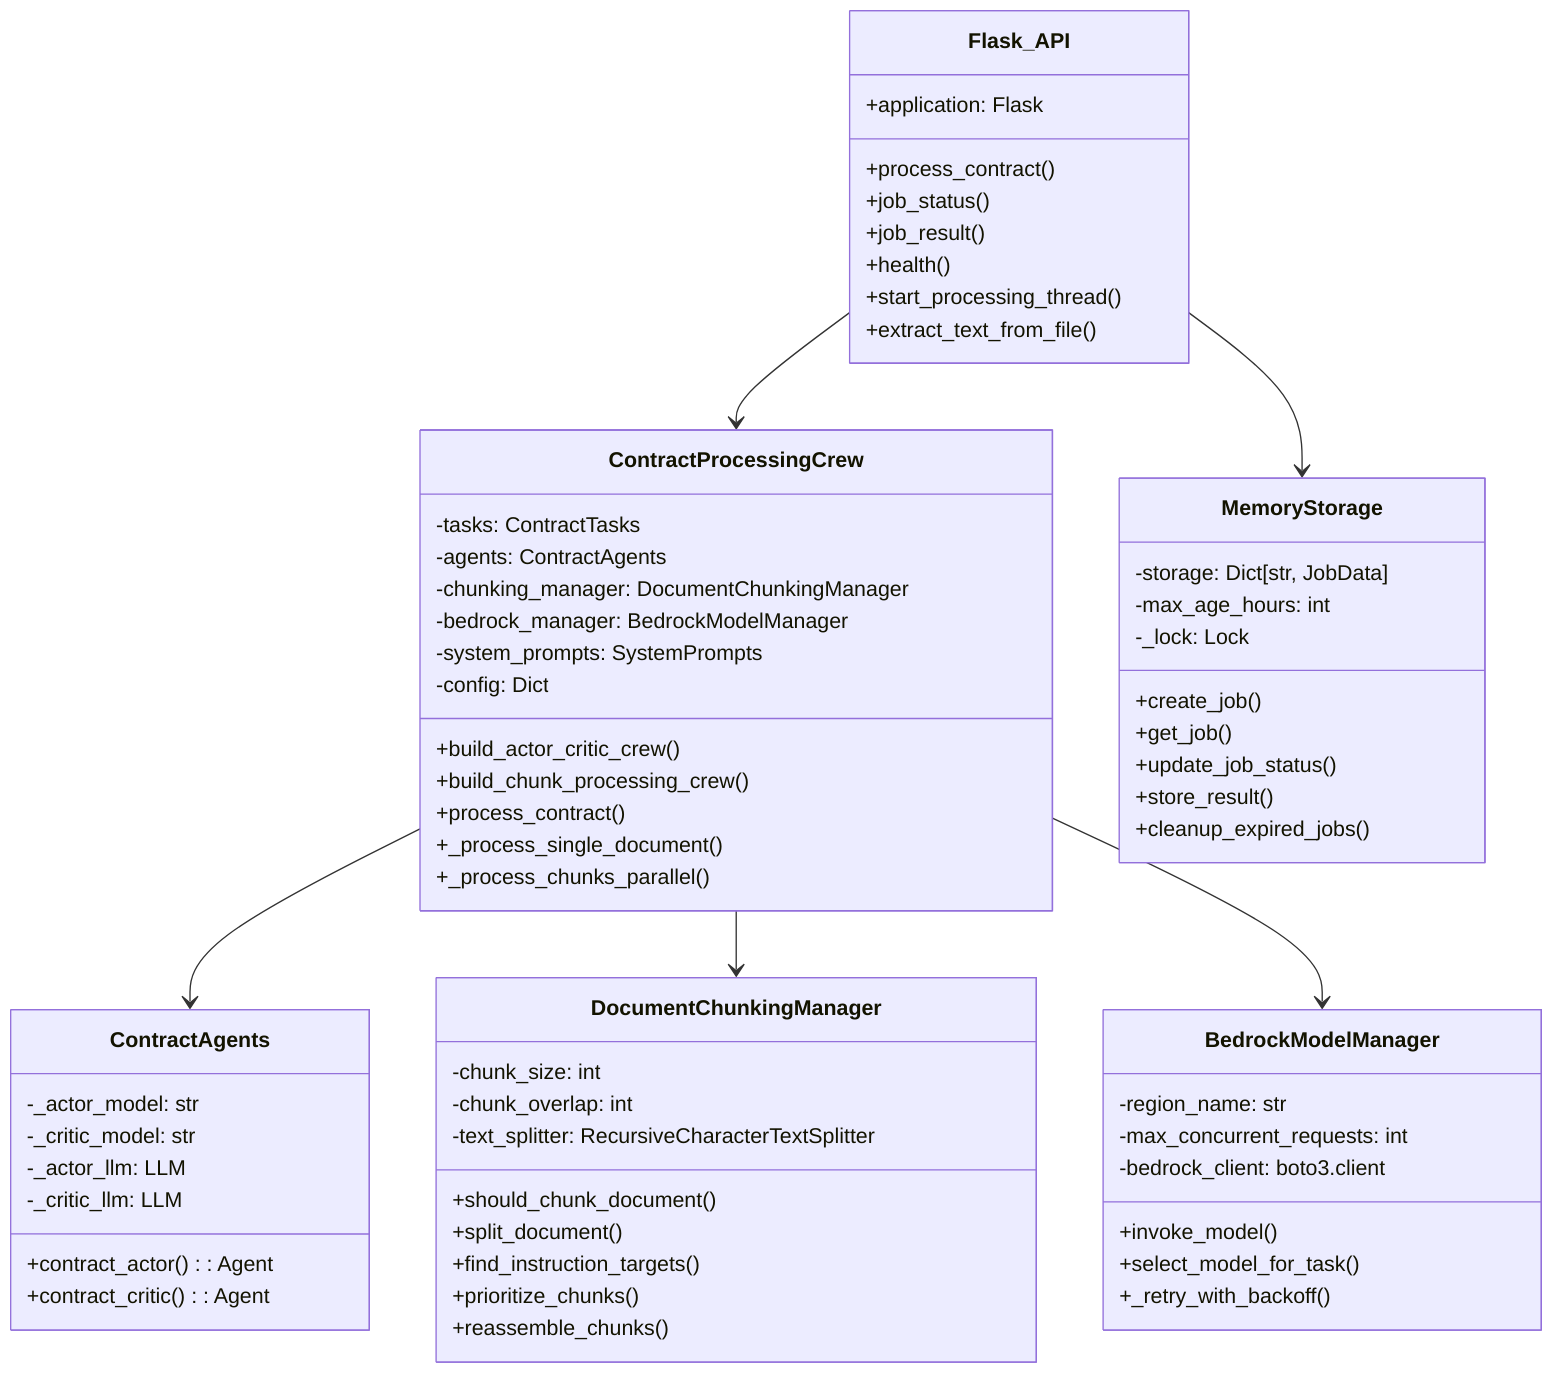 classDiagram
    class Flask_API {
        +application: Flask
        +process_contract()
        +job_status()
        +job_result()
        +health()
        +start_processing_thread()
        +extract_text_from_file()
    }
    
    class ContractProcessingCrew {
        -tasks: ContractTasks
        -agents: ContractAgents
        -chunking_manager: DocumentChunkingManager
        -bedrock_manager: BedrockModelManager
        -system_prompts: SystemPrompts
        -config: Dict
        +build_actor_critic_crew()
        +build_chunk_processing_crew()
        +process_contract()
        +_process_single_document()
        +_process_chunks_parallel()
    }
    
    class ContractAgents {
        -_actor_model: str
        -_critic_model: str
        -_actor_llm: LLM
        -_critic_llm: LLM
        +contract_actor(): Agent
        +contract_critic(): Agent
    }
    
    class DocumentChunkingManager {
        -chunk_size: int
        -chunk_overlap: int
        -text_splitter: RecursiveCharacterTextSplitter
        +should_chunk_document()
        +split_document()
        +find_instruction_targets()
        +prioritize_chunks()
        +reassemble_chunks()
    }
    
    class MemoryStorage {
        -storage: Dict[str, JobData]
        -max_age_hours: int
        -_lock: Lock
        +create_job()
        +get_job()
        +update_job_status()
        +store_result()
        +cleanup_expired_jobs()
    }
    
    class BedrockModelManager {
        -region_name: str
        -max_concurrent_requests: int
        -bedrock_client: boto3.client
        +invoke_model()
        +select_model_for_task()
        +_retry_with_backoff()
    }

    Flask_API --> ContractProcessingCrew
    Flask_API --> MemoryStorage
    ContractProcessingCrew --> ContractAgents
    ContractProcessingCrew --> DocumentChunkingManager
    ContractProcessingCrew --> BedrockModelManager